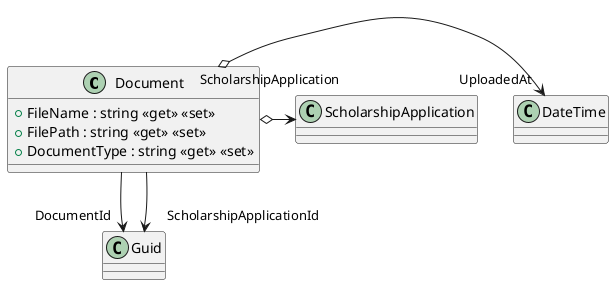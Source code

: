 @startuml
class Document {
    + FileName : string <<get>> <<set>>
    + FilePath : string <<get>> <<set>>
    + DocumentType : string <<get>> <<set>>
}
Document --> "DocumentId" Guid
Document --> "ScholarshipApplicationId" Guid
Document o-> "UploadedAt" DateTime
Document o-> "ScholarshipApplication" ScholarshipApplication
@enduml
